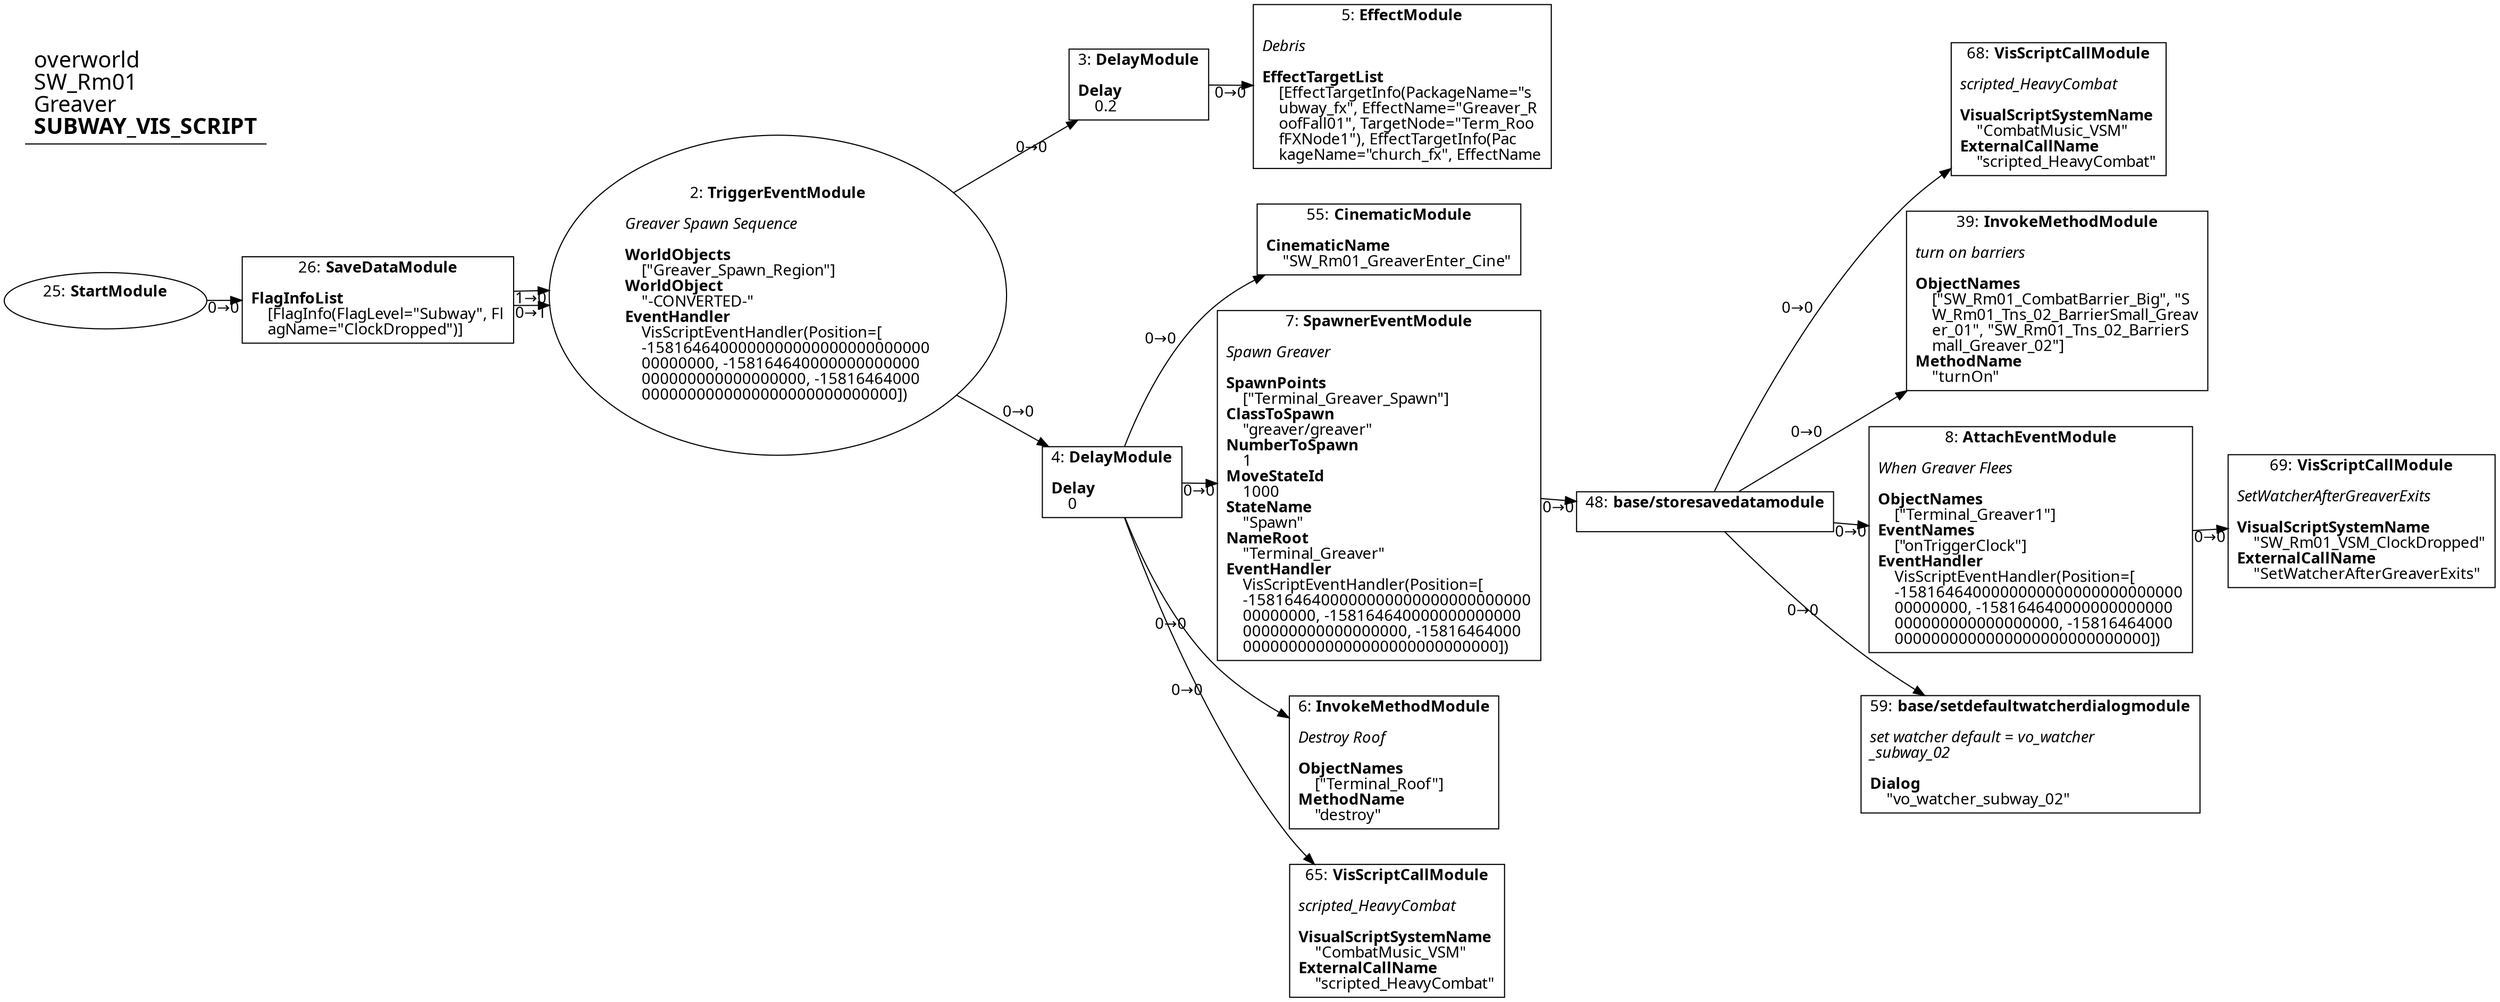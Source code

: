 digraph {
    layout = fdp;
    overlap = prism;
    sep = "+16";
    splines = spline;

    node [ shape = box ];

    graph [ fontname = "Segoe UI" ];
    node [ fontname = "Segoe UI" ];
    edge [ fontname = "Segoe UI" ];

    2 [ label = <2: <b>TriggerEventModule</b><br/><br/><i>Greaver Spawn Sequence<br align="left"/></i><br align="left"/><b>WorldObjects</b><br align="left"/>    [&quot;Greaver_Spawn_Region&quot;]<br align="left"/><b>WorldObject</b><br align="left"/>    &quot;-CONVERTED-&quot;<br align="left"/><b>EventHandler</b><br align="left"/>    VisScriptEventHandler(Position=[<br align="left"/>    -1581646400000000000000000000000<br align="left"/>    00000000, -158164640000000000000<br align="left"/>    000000000000000000, -15816464000<br align="left"/>    0000000000000000000000000000])<br align="left"/>> ];
    2 [ shape = oval ]
    2 [ pos = "0.326,0.15900001!" ];
    2 -> 3 [ label = "0→0" ];
    2 -> 4 [ label = "0→0" ];

    3 [ label = <3: <b>DelayModule</b><br/><br/><b>Delay</b><br align="left"/>    0.2<br align="left"/>> ];
    3 [ pos = "0.614,0.35000002!" ];
    3 -> 5 [ label = "0→0" ];

    4 [ label = <4: <b>DelayModule</b><br/><br/><b>Delay</b><br align="left"/>    0<br align="left"/>> ];
    4 [ pos = "0.64100003,-0.011000001!" ];
    4 -> 6 [ label = "0→0" ];
    4 -> 7 [ label = "0→0" ];
    4 -> 55 [ label = "0→0" ];
    4 -> 65 [ label = "0→0" ];

    5 [ label = <5: <b>EffectModule</b><br/><br/><i>Debris<br align="left"/></i><br align="left"/><b>EffectTargetList</b><br align="left"/>    [EffectTargetInfo(PackageName=&quot;s<br align="left"/>    ubway_fx&quot;, EffectName=&quot;Greaver_R<br align="left"/>    oofFall01&quot;, TargetNode=&quot;Term_Roo<br align="left"/>    fFXNode1&quot;), EffectTargetInfo(Pac<br align="left"/>    kageName=&quot;church_fx&quot;, EffectName<br align="left"/>> ];
    5 [ pos = "0.767,0.35000002!" ];

    6 [ label = <6: <b>InvokeMethodModule</b><br/><br/><i>Destroy Roof<br align="left"/></i><br align="left"/><b>ObjectNames</b><br align="left"/>    [&quot;Terminal_Roof&quot;]<br align="left"/><b>MethodName</b><br align="left"/>    &quot;destroy&quot;<br align="left"/>> ];
    6 [ pos = "0.89100003,-0.23!" ];

    7 [ label = <7: <b>SpawnerEventModule</b><br/><br/><i>Spawn Greaver<br align="left"/></i><br align="left"/><b>SpawnPoints</b><br align="left"/>    [&quot;Terminal_Greaver_Spawn&quot;]<br align="left"/><b>ClassToSpawn</b><br align="left"/>    &quot;greaver/greaver&quot;<br align="left"/><b>NumberToSpawn</b><br align="left"/>    1<br align="left"/><b>MoveStateId</b><br align="left"/>    1000<br align="left"/><b>StateName</b><br align="left"/>    &quot;Spawn&quot;<br align="left"/><b>NameRoot</b><br align="left"/>    &quot;Terminal_Greaver&quot;<br align="left"/><b>EventHandler</b><br align="left"/>    VisScriptEventHandler(Position=[<br align="left"/>    -1581646400000000000000000000000<br align="left"/>    00000000, -158164640000000000000<br align="left"/>    000000000000000000, -15816464000<br align="left"/>    0000000000000000000000000000])<br align="left"/>> ];
    7 [ pos = "0.89000005,-0.011000001!" ];
    7 -> 48 [ label = "0→0" ];

    8 [ label = <8: <b>AttachEventModule</b><br/><br/><i>When Greaver Flees<br align="left"/></i><br align="left"/><b>ObjectNames</b><br align="left"/>    [&quot;Terminal_Greaver1&quot;]<br align="left"/><b>EventNames</b><br align="left"/>    [&quot;onTriggerClock&quot;]<br align="left"/><b>EventHandler</b><br align="left"/>    VisScriptEventHandler(Position=[<br align="left"/>    -1581646400000000000000000000000<br align="left"/>    00000000, -158164640000000000000<br align="left"/>    000000000000000000, -15816464000<br align="left"/>    0000000000000000000000000000])<br align="left"/>> ];
    8 [ pos = "1.4530001,-0.011000001!" ];
    8 -> 69 [ label = "0→0" ];

    25 [ label = <25: <b>StartModule</b><br/><br/>> ];
    25 [ shape = oval ]
    25 [ pos = "-0.15,0.15900001!" ];
    25 -> 26 [ label = "0→0" ];

    26 [ label = <26: <b>SaveDataModule</b><br/><br/><b>FlagInfoList</b><br align="left"/>    [FlagInfo(FlagLevel=&quot;Subway&quot;, Fl<br align="left"/>    agName=&quot;ClockDropped&quot;)]<br align="left"/>> ];
    26 [ pos = "0.046000004,0.15900001!" ];
    26 -> 2 [ label = "1→0" ];
    26 -> 2 [ label = "0→1" ];

    39 [ label = <39: <b>InvokeMethodModule</b><br/><br/><i>turn on barriers<br align="left"/></i><br align="left"/><b>ObjectNames</b><br align="left"/>    [&quot;SW_Rm01_CombatBarrier_Big&quot;, &quot;S<br align="left"/>    W_Rm01_Tns_02_BarrierSmall_Greav<br align="left"/>    er_01&quot;, &quot;SW_Rm01_Tns_02_BarrierS<br align="left"/>    mall_Greaver_02&quot;]<br align="left"/><b>MethodName</b><br align="left"/>    &quot;turnOn&quot;<br align="left"/>> ];
    39 [ pos = "1.4690001,0.15900001!" ];

    48 [ label = <48: <b>base/storesavedatamodule</b><br/><br/>> ];
    48 [ pos = "1.1680001,-0.011000001!" ];
    48 -> 59 [ label = "0→0" ];
    48 -> 8 [ label = "0→0" ];
    48 -> 39 [ label = "0→0" ];
    48 -> 68 [ label = "0→0" ];

    55 [ label = <55: <b>CinematicModule</b><br/><br/><b>CinematicName</b><br align="left"/>    &quot;SW_Rm01_GreaverEnter_Cine&quot;<br align="left"/>> ];
    55 [ pos = "0.89000005,0.13700001!" ];

    59 [ label = <59: <b>base/setdefaultwatcherdialogmodule</b><br/><br/><i>set watcher default = vo_watcher<br align="left"/>_subway_02<br align="left"/></i><br align="left"/><b>Dialog</b><br align="left"/>    &quot;vo_watcher_subway_02&quot;<br align="left"/>> ];
    59 [ pos = "1.452,-0.16700001!" ];

    65 [ label = <65: <b>VisScriptCallModule</b><br/><br/><i>scripted_HeavyCombat<br align="left"/></i><br align="left"/><b>VisualScriptSystemName</b><br align="left"/>    &quot;CombatMusic_VSM&quot;<br align="left"/><b>ExternalCallName</b><br align="left"/>    &quot;scripted_HeavyCombat&quot;<br align="left"/>> ];
    65 [ pos = "0.89100003,-0.38300002!" ];

    68 [ label = <68: <b>VisScriptCallModule</b><br/><br/><i>scripted_HeavyCombat<br align="left"/></i><br align="left"/><b>VisualScriptSystemName</b><br align="left"/>    &quot;CombatMusic_VSM&quot;<br align="left"/><b>ExternalCallName</b><br align="left"/>    &quot;scripted_HeavyCombat&quot;<br align="left"/>> ];
    68 [ pos = "1.4710001,0.24100001!" ];

    69 [ label = <69: <b>VisScriptCallModule</b><br/><br/><i>SetWatcherAfterGreaverExits<br align="left"/></i><br align="left"/><b>VisualScriptSystemName</b><br align="left"/>    &quot;SW_Rm01_VSM_ClockDropped&quot;<br align="left"/><b>ExternalCallName</b><br align="left"/>    &quot;SetWatcherAfterGreaverExits&quot;<br align="left"/>> ];
    69 [ pos = "1.677,-0.011000001!" ];

    title [ pos = "-0.15100001,0.351!" ];
    title [ shape = underline ];
    title [ label = <<font point-size="20">overworld<br align="left"/>SW_Rm01<br align="left"/>Greaver<br align="left"/><b>SUBWAY_VIS_SCRIPT</b><br align="left"/></font>> ];
}
